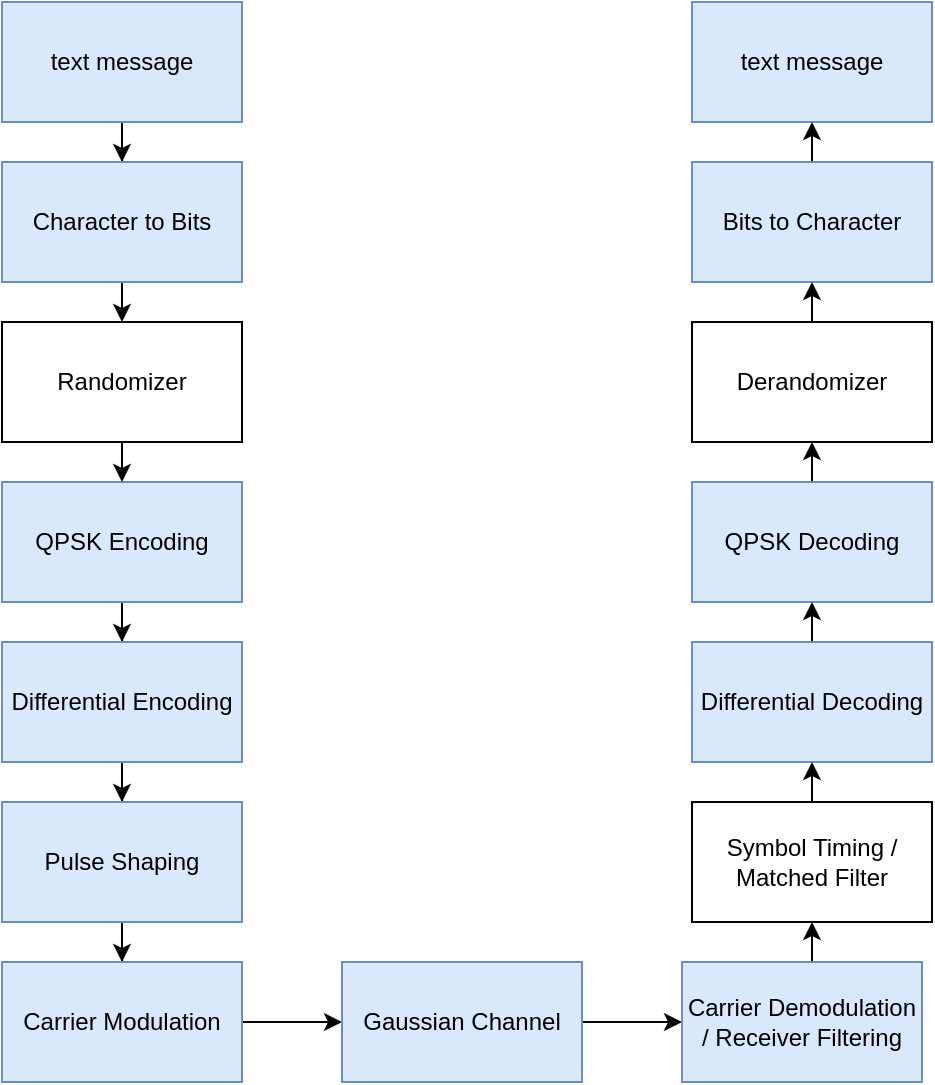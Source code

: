 <mxfile type="github" version="10.6.9"><diagram id="vvNhq9Kegwwo_CwKhiRs" name="Page-1"><mxGraphModel grid="1" shadow="0" math="0" pageHeight="1100" pageWidth="850" pageScale="1" page="1" fold="1" arrows="1" connect="1" tooltips="1" guides="1" gridSize="10" dy="700" dx="839"><root><mxCell id="0"/><mxCell id="1" parent="0"/><mxCell id="M58zX9YFywcWAwJvR9-k-12" value="" parent="1" target="M58zX9YFywcWAwJvR9-k-2" source="M58zX9YFywcWAwJvR9-k-1" edge="1" style="edgeStyle=orthogonalEdgeStyle;rounded=0;orthogonalLoop=1;jettySize=auto;html=1;"><mxGeometry as="geometry" relative="1"/></mxCell><mxCell id="M58zX9YFywcWAwJvR9-k-1" value="text message" parent="1" style="rounded=0;whiteSpace=wrap;html=1;fillColor=#dae8fc;strokeColor=#6c8ebf;" vertex="1"><mxGeometry as="geometry" height="60" width="120" y="20" x="20"/></mxCell><mxCell id="H-ScxLNoWf5Wop-VfMrn-5" parent="1" target="H-ScxLNoWf5Wop-VfMrn-1" source="M58zX9YFywcWAwJvR9-k-2" edge="1" style="edgeStyle=orthogonalEdgeStyle;rounded=0;orthogonalLoop=1;jettySize=auto;html=1;exitX=0.5;exitY=1;exitDx=0;exitDy=0;entryX=0.5;entryY=0;entryDx=0;entryDy=0;"><mxGeometry as="geometry" relative="1"/></mxCell><mxCell id="M58zX9YFywcWAwJvR9-k-2" value="Character to Bits&lt;br&gt;" parent="1" style="rounded=0;whiteSpace=wrap;html=1;fillColor=#dae8fc;strokeColor=#6c8ebf;" vertex="1"><mxGeometry as="geometry" height="60" width="120" y="100" x="20"/></mxCell><mxCell id="M58zX9YFywcWAwJvR9-k-14" value="" parent="1" target="M58zX9YFywcWAwJvR9-k-7" source="M58zX9YFywcWAwJvR9-k-3" edge="1" style="edgeStyle=orthogonalEdgeStyle;rounded=0;orthogonalLoop=1;jettySize=auto;html=1;"><mxGeometry as="geometry" relative="1"/></mxCell><mxCell id="M58zX9YFywcWAwJvR9-k-3" value="QPSK Encoding" parent="1" style="rounded=0;whiteSpace=wrap;html=1;fillColor=#dae8fc;strokeColor=#6c8ebf;" vertex="1"><mxGeometry as="geometry" height="60" width="120" y="260" x="20"/></mxCell><mxCell id="M58zX9YFywcWAwJvR9-k-16" value="" parent="1" target="M58zX9YFywcWAwJvR9-k-8" source="M58zX9YFywcWAwJvR9-k-7" edge="1" style="edgeStyle=orthogonalEdgeStyle;rounded=0;orthogonalLoop=1;jettySize=auto;html=1;"><mxGeometry as="geometry" relative="1"/></mxCell><mxCell id="M58zX9YFywcWAwJvR9-k-7" value="Differential Encoding" parent="1" style="rounded=0;whiteSpace=wrap;html=1;fillColor=#dae8fc;strokeColor=#6c8ebf;" vertex="1"><mxGeometry as="geometry" height="60" width="120" y="340" x="20"/></mxCell><mxCell id="M58zX9YFywcWAwJvR9-k-15" value="" parent="1" target="M58zX9YFywcWAwJvR9-k-9" source="M58zX9YFywcWAwJvR9-k-8" edge="1" style="edgeStyle=orthogonalEdgeStyle;rounded=0;orthogonalLoop=1;jettySize=auto;html=1;"><mxGeometry as="geometry" relative="1"/></mxCell><mxCell id="M58zX9YFywcWAwJvR9-k-8" value="Pulse Shaping" parent="1" style="rounded=0;whiteSpace=wrap;html=1;fillColor=#dae8fc;strokeColor=#6c8ebf;" vertex="1"><mxGeometry as="geometry" height="60" width="120" y="420" x="20"/></mxCell><mxCell id="M58zX9YFywcWAwJvR9-k-19" value="" parent="1" target="M58zX9YFywcWAwJvR9-k-18" source="M58zX9YFywcWAwJvR9-k-9" edge="1" style="edgeStyle=orthogonalEdgeStyle;rounded=0;orthogonalLoop=1;jettySize=auto;html=1;"><mxGeometry as="geometry" relative="1"/></mxCell><mxCell id="M58zX9YFywcWAwJvR9-k-9" value="Carrier Modulation" parent="1" style="rounded=0;whiteSpace=wrap;html=1;fillColor=#dae8fc;strokeColor=#6c8ebf;" vertex="1"><mxGeometry as="geometry" height="60" width="120" y="500" x="20"/></mxCell><mxCell id="M58zX9YFywcWAwJvR9-k-28" value="" parent="1" target="M58zX9YFywcWAwJvR9-k-20" source="M58zX9YFywcWAwJvR9-k-18" edge="1" style="edgeStyle=orthogonalEdgeStyle;rounded=0;orthogonalLoop=1;jettySize=auto;html=1;"><mxGeometry as="geometry" relative="1"/></mxCell><mxCell id="M58zX9YFywcWAwJvR9-k-18" value="Gaussian Channel" parent="1" style="rounded=0;whiteSpace=wrap;html=1;fillColor=#dae8fc;strokeColor=#6c8ebf;" vertex="1"><mxGeometry as="geometry" height="60" width="120" y="500" x="190"/></mxCell><mxCell id="M58zX9YFywcWAwJvR9-k-29" parent="1" target="M58zX9YFywcWAwJvR9-k-27" source="M58zX9YFywcWAwJvR9-k-20" edge="1" style="edgeStyle=orthogonalEdgeStyle;rounded=0;orthogonalLoop=1;jettySize=auto;html=1;exitX=0.5;exitY=1;exitDx=0;exitDy=0;entryX=0.5;entryY=1;entryDx=0;entryDy=0;"><mxGeometry as="geometry" relative="1"/></mxCell><mxCell id="M58zX9YFywcWAwJvR9-k-20" value="Carrier Demodulation / Receiver Filtering" parent="1" style="rounded=0;whiteSpace=wrap;html=1;direction=west;fillColor=#dae8fc;strokeColor=#6c8ebf;" vertex="1"><mxGeometry as="geometry" height="60" width="120" y="500" x="360"/></mxCell><mxCell id="M58zX9YFywcWAwJvR9-k-21" value="text message" parent="1" style="rounded=0;whiteSpace=wrap;html=1;fillColor=#dae8fc;strokeColor=#6c8ebf;" vertex="1"><mxGeometry as="geometry" height="60" width="120" y="20" x="365"/></mxCell><mxCell id="M58zX9YFywcWAwJvR9-k-33" parent="1" target="M58zX9YFywcWAwJvR9-k-21" source="M58zX9YFywcWAwJvR9-k-24" edge="1" style="edgeStyle=orthogonalEdgeStyle;rounded=0;orthogonalLoop=1;jettySize=auto;html=1;exitX=0.5;exitY=0;exitDx=0;exitDy=0;entryX=0.5;entryY=1;entryDx=0;entryDy=0;"><mxGeometry as="geometry" relative="1"/></mxCell><mxCell id="M58zX9YFywcWAwJvR9-k-24" value="Bits to Character&lt;br&gt;" parent="1" style="rounded=0;whiteSpace=wrap;html=1;fillColor=#dae8fc;strokeColor=#6c8ebf;" vertex="1"><mxGeometry as="geometry" height="60" width="120" y="100" x="365"/></mxCell><mxCell id="H-ScxLNoWf5Wop-VfMrn-8" parent="1" target="H-ScxLNoWf5Wop-VfMrn-2" source="M58zX9YFywcWAwJvR9-k-25" edge="1" style="edgeStyle=orthogonalEdgeStyle;rounded=0;orthogonalLoop=1;jettySize=auto;html=1;exitX=0.5;exitY=0;exitDx=0;exitDy=0;entryX=0.5;entryY=1;entryDx=0;entryDy=0;"><mxGeometry as="geometry" relative="1"/></mxCell><mxCell id="M58zX9YFywcWAwJvR9-k-25" value="QPSK Decoding" parent="1" style="rounded=0;whiteSpace=wrap;html=1;fillColor=#dae8fc;strokeColor=#6c8ebf;" vertex="1"><mxGeometry as="geometry" height="60" width="120" y="260" x="365"/></mxCell><mxCell id="M58zX9YFywcWAwJvR9-k-31" parent="1" target="M58zX9YFywcWAwJvR9-k-25" source="M58zX9YFywcWAwJvR9-k-26" edge="1" style="edgeStyle=orthogonalEdgeStyle;rounded=0;orthogonalLoop=1;jettySize=auto;html=1;exitX=0.5;exitY=0;exitDx=0;exitDy=0;entryX=0.5;entryY=1;entryDx=0;entryDy=0;"><mxGeometry as="geometry" relative="1"/></mxCell><mxCell id="M58zX9YFywcWAwJvR9-k-26" value="Differential Decoding" parent="1" style="rounded=0;whiteSpace=wrap;html=1;fillColor=#dae8fc;strokeColor=#6c8ebf;" vertex="1"><mxGeometry as="geometry" height="60" width="120" y="340" x="365"/></mxCell><mxCell id="M58zX9YFywcWAwJvR9-k-30" parent="1" target="M58zX9YFywcWAwJvR9-k-26" source="M58zX9YFywcWAwJvR9-k-27" edge="1" style="edgeStyle=orthogonalEdgeStyle;rounded=0;orthogonalLoop=1;jettySize=auto;html=1;exitX=0.5;exitY=0;exitDx=0;exitDy=0;entryX=0.5;entryY=1;entryDx=0;entryDy=0;"><mxGeometry as="geometry" relative="1"/></mxCell><mxCell id="M58zX9YFywcWAwJvR9-k-27" value="Symbol Timing / Matched Filter" parent="1" style="rounded=0;whiteSpace=wrap;html=1;" vertex="1"><mxGeometry as="geometry" height="60" width="120" y="420" x="365"/></mxCell><mxCell id="H-ScxLNoWf5Wop-VfMrn-7" parent="1" target="M58zX9YFywcWAwJvR9-k-3" source="H-ScxLNoWf5Wop-VfMrn-1" edge="1" style="edgeStyle=orthogonalEdgeStyle;rounded=0;orthogonalLoop=1;jettySize=auto;html=1;exitX=0.5;exitY=1;exitDx=0;exitDy=0;entryX=0.5;entryY=0;entryDx=0;entryDy=0;"><mxGeometry as="geometry" relative="1"/></mxCell><mxCell id="H-ScxLNoWf5Wop-VfMrn-1" value="Randomizer" parent="1" style="rounded=0;whiteSpace=wrap;html=1;" vertex="1"><mxGeometry as="geometry" height="60" width="120" y="180" x="20"/></mxCell><mxCell id="H-ScxLNoWf5Wop-VfMrn-9" parent="1" target="M58zX9YFywcWAwJvR9-k-24" source="H-ScxLNoWf5Wop-VfMrn-2" edge="1" style="edgeStyle=orthogonalEdgeStyle;rounded=0;orthogonalLoop=1;jettySize=auto;html=1;exitX=0.5;exitY=0;exitDx=0;exitDy=0;entryX=0.5;entryY=1;entryDx=0;entryDy=0;"><mxGeometry as="geometry" relative="1"/></mxCell><mxCell id="H-ScxLNoWf5Wop-VfMrn-2" value="Derandomizer&lt;br&gt;" parent="1" style="rounded=0;whiteSpace=wrap;html=1;" vertex="1"><mxGeometry as="geometry" height="60" width="120" y="180" x="365"/></mxCell></root></mxGraphModel></diagram></mxfile>